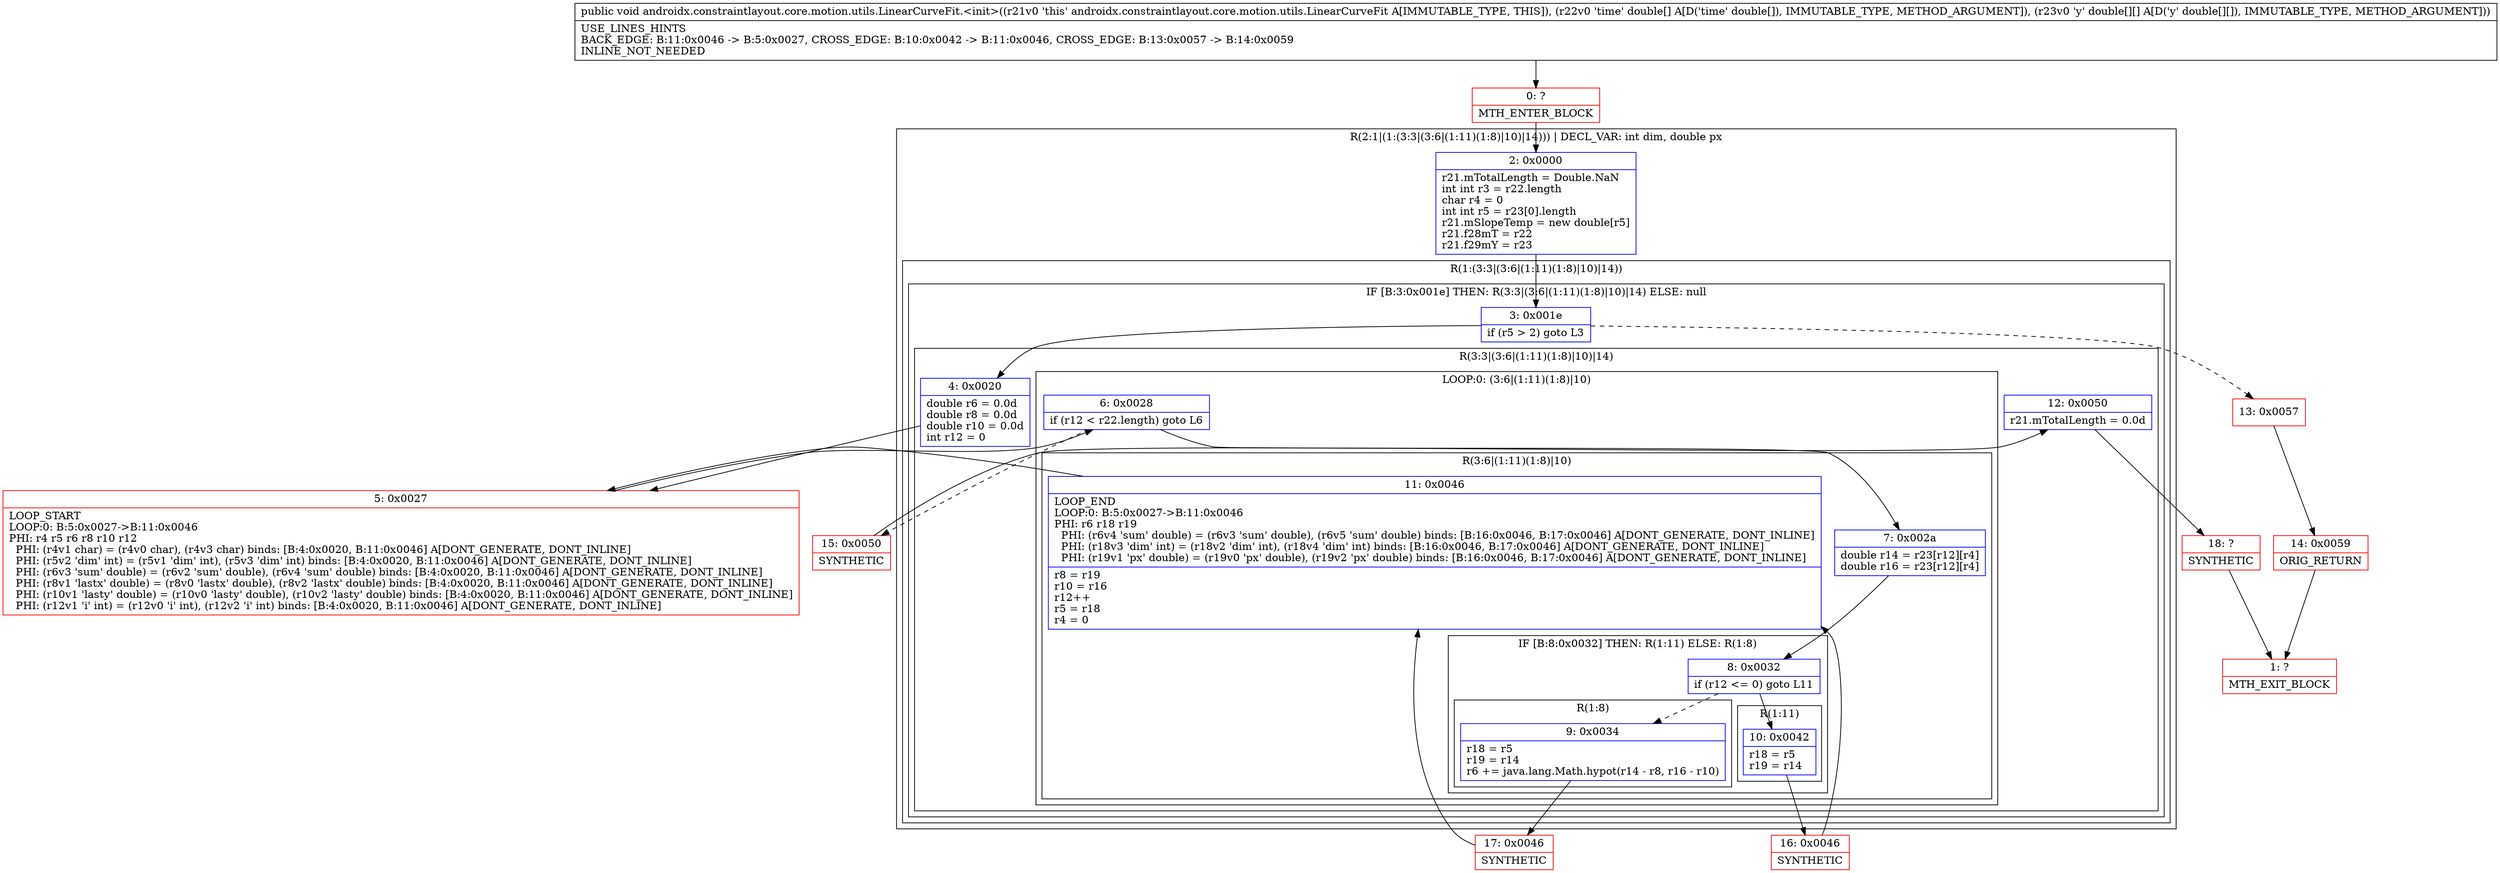 digraph "CFG forandroidx.constraintlayout.core.motion.utils.LinearCurveFit.\<init\>([D[[D)V" {
subgraph cluster_Region_1211235102 {
label = "R(2:1|(1:(3:3|(3:6|(1:11)(1:8)|10)|14))) | DECL_VAR: int dim, double px\l";
node [shape=record,color=blue];
Node_2 [shape=record,label="{2\:\ 0x0000|r21.mTotalLength = Double.NaN\lint int r3 = r22.length\lchar r4 = 0\lint int r5 = r23[0].length\lr21.mSlopeTemp = new double[r5]\lr21.f28mT = r22\lr21.f29mY = r23\l}"];
subgraph cluster_Region_1015055629 {
label = "R(1:(3:3|(3:6|(1:11)(1:8)|10)|14))";
node [shape=record,color=blue];
subgraph cluster_IfRegion_1481414881 {
label = "IF [B:3:0x001e] THEN: R(3:3|(3:6|(1:11)(1:8)|10)|14) ELSE: null";
node [shape=record,color=blue];
Node_3 [shape=record,label="{3\:\ 0x001e|if (r5 \> 2) goto L3\l}"];
subgraph cluster_Region_517810814 {
label = "R(3:3|(3:6|(1:11)(1:8)|10)|14)";
node [shape=record,color=blue];
Node_4 [shape=record,label="{4\:\ 0x0020|double r6 = 0.0d\ldouble r8 = 0.0d\ldouble r10 = 0.0d\lint r12 = 0\l}"];
subgraph cluster_LoopRegion_577385172 {
label = "LOOP:0: (3:6|(1:11)(1:8)|10)";
node [shape=record,color=blue];
Node_6 [shape=record,label="{6\:\ 0x0028|if (r12 \< r22.length) goto L6\l}"];
subgraph cluster_Region_1569119661 {
label = "R(3:6|(1:11)(1:8)|10)";
node [shape=record,color=blue];
Node_7 [shape=record,label="{7\:\ 0x002a|double r14 = r23[r12][r4]\ldouble r16 = r23[r12][r4]\l}"];
subgraph cluster_IfRegion_147263409 {
label = "IF [B:8:0x0032] THEN: R(1:11) ELSE: R(1:8)";
node [shape=record,color=blue];
Node_8 [shape=record,label="{8\:\ 0x0032|if (r12 \<= 0) goto L11\l}"];
subgraph cluster_Region_854789782 {
label = "R(1:11)";
node [shape=record,color=blue];
Node_10 [shape=record,label="{10\:\ 0x0042|r18 = r5\lr19 = r14\l}"];
}
subgraph cluster_Region_1977481949 {
label = "R(1:8)";
node [shape=record,color=blue];
Node_9 [shape=record,label="{9\:\ 0x0034|r18 = r5\lr19 = r14\lr6 += java.lang.Math.hypot(r14 \- r8, r16 \- r10)\l}"];
}
}
Node_11 [shape=record,label="{11\:\ 0x0046|LOOP_END\lLOOP:0: B:5:0x0027\-\>B:11:0x0046\lPHI: r6 r18 r19 \l  PHI: (r6v4 'sum' double) = (r6v3 'sum' double), (r6v5 'sum' double) binds: [B:16:0x0046, B:17:0x0046] A[DONT_GENERATE, DONT_INLINE]\l  PHI: (r18v3 'dim' int) = (r18v2 'dim' int), (r18v4 'dim' int) binds: [B:16:0x0046, B:17:0x0046] A[DONT_GENERATE, DONT_INLINE]\l  PHI: (r19v1 'px' double) = (r19v0 'px' double), (r19v2 'px' double) binds: [B:16:0x0046, B:17:0x0046] A[DONT_GENERATE, DONT_INLINE]\l|r8 = r19\lr10 = r16\lr12++\lr5 = r18\lr4 = 0\l}"];
}
}
Node_12 [shape=record,label="{12\:\ 0x0050|r21.mTotalLength = 0.0d\l}"];
}
}
}
}
Node_0 [shape=record,color=red,label="{0\:\ ?|MTH_ENTER_BLOCK\l}"];
Node_5 [shape=record,color=red,label="{5\:\ 0x0027|LOOP_START\lLOOP:0: B:5:0x0027\-\>B:11:0x0046\lPHI: r4 r5 r6 r8 r10 r12 \l  PHI: (r4v1 char) = (r4v0 char), (r4v3 char) binds: [B:4:0x0020, B:11:0x0046] A[DONT_GENERATE, DONT_INLINE]\l  PHI: (r5v2 'dim' int) = (r5v1 'dim' int), (r5v3 'dim' int) binds: [B:4:0x0020, B:11:0x0046] A[DONT_GENERATE, DONT_INLINE]\l  PHI: (r6v3 'sum' double) = (r6v2 'sum' double), (r6v4 'sum' double) binds: [B:4:0x0020, B:11:0x0046] A[DONT_GENERATE, DONT_INLINE]\l  PHI: (r8v1 'lastx' double) = (r8v0 'lastx' double), (r8v2 'lastx' double) binds: [B:4:0x0020, B:11:0x0046] A[DONT_GENERATE, DONT_INLINE]\l  PHI: (r10v1 'lasty' double) = (r10v0 'lasty' double), (r10v2 'lasty' double) binds: [B:4:0x0020, B:11:0x0046] A[DONT_GENERATE, DONT_INLINE]\l  PHI: (r12v1 'i' int) = (r12v0 'i' int), (r12v2 'i' int) binds: [B:4:0x0020, B:11:0x0046] A[DONT_GENERATE, DONT_INLINE]\l}"];
Node_17 [shape=record,color=red,label="{17\:\ 0x0046|SYNTHETIC\l}"];
Node_16 [shape=record,color=red,label="{16\:\ 0x0046|SYNTHETIC\l}"];
Node_15 [shape=record,color=red,label="{15\:\ 0x0050|SYNTHETIC\l}"];
Node_18 [shape=record,color=red,label="{18\:\ ?|SYNTHETIC\l}"];
Node_1 [shape=record,color=red,label="{1\:\ ?|MTH_EXIT_BLOCK\l}"];
Node_13 [shape=record,color=red,label="{13\:\ 0x0057}"];
Node_14 [shape=record,color=red,label="{14\:\ 0x0059|ORIG_RETURN\l}"];
MethodNode[shape=record,label="{public void androidx.constraintlayout.core.motion.utils.LinearCurveFit.\<init\>((r21v0 'this' androidx.constraintlayout.core.motion.utils.LinearCurveFit A[IMMUTABLE_TYPE, THIS]), (r22v0 'time' double[] A[D('time' double[]), IMMUTABLE_TYPE, METHOD_ARGUMENT]), (r23v0 'y' double[][] A[D('y' double[][]), IMMUTABLE_TYPE, METHOD_ARGUMENT]))  | USE_LINES_HINTS\lBACK_EDGE: B:11:0x0046 \-\> B:5:0x0027, CROSS_EDGE: B:10:0x0042 \-\> B:11:0x0046, CROSS_EDGE: B:13:0x0057 \-\> B:14:0x0059\lINLINE_NOT_NEEDED\l}"];
MethodNode -> Node_0;Node_2 -> Node_3;
Node_3 -> Node_4;
Node_3 -> Node_13[style=dashed];
Node_4 -> Node_5;
Node_6 -> Node_7;
Node_6 -> Node_15[style=dashed];
Node_7 -> Node_8;
Node_8 -> Node_9[style=dashed];
Node_8 -> Node_10;
Node_10 -> Node_16;
Node_9 -> Node_17;
Node_11 -> Node_5;
Node_12 -> Node_18;
Node_0 -> Node_2;
Node_5 -> Node_6;
Node_17 -> Node_11;
Node_16 -> Node_11;
Node_15 -> Node_12;
Node_18 -> Node_1;
Node_13 -> Node_14;
Node_14 -> Node_1;
}

